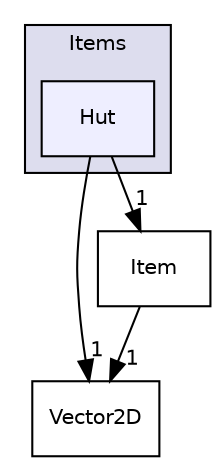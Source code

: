 digraph "Items/Hut" {
  compound=true
  node [ fontsize="10", fontname="Helvetica"];
  edge [ labelfontsize="10", labelfontname="Helvetica"];
  subgraph clusterdir_7d02ce0627a9d08bc7415ddf5065332d {
    graph [ bgcolor="#ddddee", pencolor="black", label="Items" fontname="Helvetica", fontsize="10", URL="dir_7d02ce0627a9d08bc7415ddf5065332d.html"]
  dir_de0a57a267ebf54b32831d140f1d97fc [shape=box, label="Hut", style="filled", fillcolor="#eeeeff", pencolor="black", URL="dir_de0a57a267ebf54b32831d140f1d97fc.html"];
  }
  dir_ab2875aa51063794301457259c77ae2f [shape=box label="Vector2D" URL="dir_ab2875aa51063794301457259c77ae2f.html"];
  dir_59a3773fb886f53e651afc58787e32cb [shape=box label="Item" URL="dir_59a3773fb886f53e651afc58787e32cb.html"];
  dir_de0a57a267ebf54b32831d140f1d97fc->dir_ab2875aa51063794301457259c77ae2f [headlabel="1", labeldistance=1.5 headhref="dir_000009_000018.html"];
  dir_de0a57a267ebf54b32831d140f1d97fc->dir_59a3773fb886f53e651afc58787e32cb [headlabel="1", labeldistance=1.5 headhref="dir_000009_000010.html"];
  dir_59a3773fb886f53e651afc58787e32cb->dir_ab2875aa51063794301457259c77ae2f [headlabel="1", labeldistance=1.5 headhref="dir_000010_000018.html"];
}
